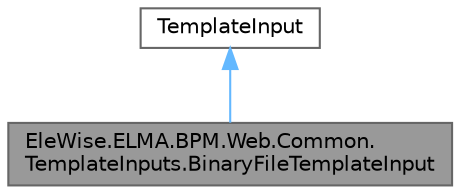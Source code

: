 digraph "EleWise.ELMA.BPM.Web.Common.TemplateInputs.BinaryFileTemplateInput"
{
 // LATEX_PDF_SIZE
  bgcolor="transparent";
  edge [fontname=Helvetica,fontsize=10,labelfontname=Helvetica,labelfontsize=10];
  node [fontname=Helvetica,fontsize=10,shape=box,height=0.2,width=0.4];
  Node1 [id="Node000001",label="EleWise.ELMA.BPM.Web.Common.\lTemplateInputs.BinaryFileTemplateInput",height=0.2,width=0.4,color="gray40", fillcolor="grey60", style="filled", fontcolor="black",tooltip="Класс для форматирования объектов с типом \"Файл\" при формтировании по шаблону"];
  Node2 -> Node1 [id="edge1_Node000001_Node000002",dir="back",color="steelblue1",style="solid",tooltip=" "];
  Node2 [id="Node000002",label="TemplateInput",height=0.2,width=0.4,color="gray40", fillcolor="white", style="filled",tooltip=" "];
}
